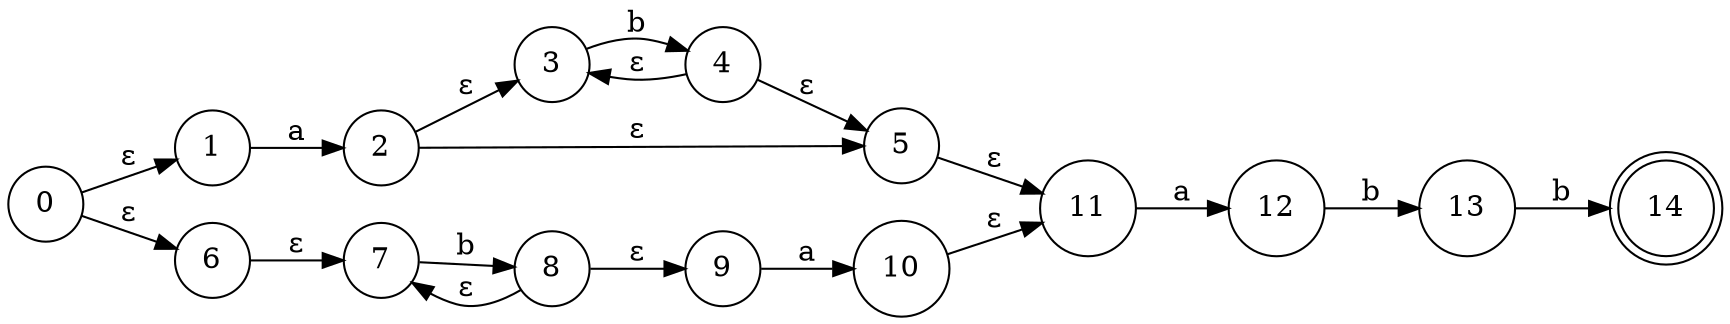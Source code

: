 digraph G {
    rankdir = LR;
    node[shape = circle];
    
    node0[label = 0];
    node1[label = 1];
    node2[label = 2];
    node3[label = 3];
    node4[label = 4];
    node5[label = 5];
    node6[label = 6];
    node7[label = 7];
    node8[label = 8];
    node9[label = 9];
    node10[label = 10];
    node11[label = 11];
    node12[label = 12];
    node13[label = 13];
    node14[label = 14, shape = doublecircle];

    node0  -> node1  [label = ε];
    node0  -> node6  [label = ε];
    node1  -> node2  [label = a];
    node2  -> node3  [label = ε];
    node2  -> node5  [label = ε];
    node3  -> node4  [label = b];
    node4  -> node3  [label = ε];
    node4  -> node5  [label = ε];
    node5  -> node11 [label = ε];
    node6  -> node7  [label = ε];
    node7  -> node8  [label = b];
    node8  -> node7  [label = ε];
    node8  -> node9  [label = ε];
    node9  -> node10 [label = a];
    node10 -> node11 [label = ε];
    node11 -> node12 [label = a];
    node12 -> node13 [label = b];
    node13 -> node14 [label = b];
    
}